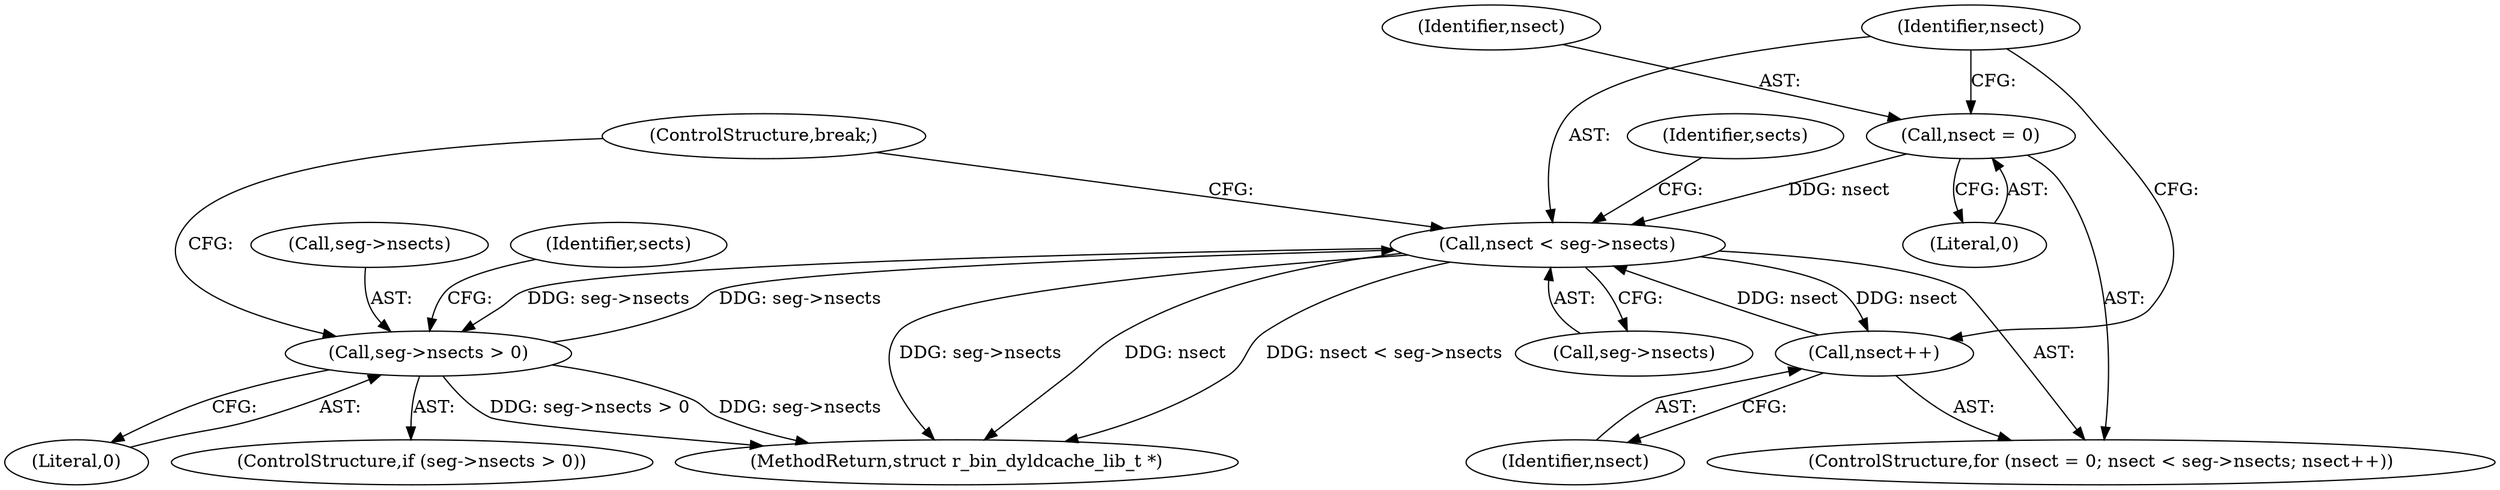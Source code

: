 digraph "0_radare2_4e98402f09a0ef0bb8559a33a4c1988c54938eaf@pointer" {
"1000591" [label="(Call,nsect < seg->nsects)"];
"1000588" [label="(Call,nsect = 0)"];
"1000596" [label="(Call,nsect++)"];
"1000591" [label="(Call,nsect < seg->nsects)"];
"1000569" [label="(Call,seg->nsects > 0)"];
"1000587" [label="(ControlStructure,for (nsect = 0; nsect < seg->nsects; nsect++))"];
"1000590" [label="(Literal,0)"];
"1000597" [label="(Identifier,nsect)"];
"1000573" [label="(Literal,0)"];
"1000570" [label="(Call,seg->nsects)"];
"1000568" [label="(ControlStructure,if (seg->nsects > 0))"];
"1000577" [label="(Identifier,sects)"];
"1000591" [label="(Call,nsect < seg->nsects)"];
"1000631" [label="(ControlStructure,break;)"];
"1000593" [label="(Call,seg->nsects)"];
"1000588" [label="(Call,nsect = 0)"];
"1000596" [label="(Call,nsect++)"];
"1000569" [label="(Call,seg->nsects > 0)"];
"1000735" [label="(MethodReturn,struct r_bin_dyldcache_lib_t *)"];
"1000589" [label="(Identifier,nsect)"];
"1000592" [label="(Identifier,nsect)"];
"1000603" [label="(Identifier,sects)"];
"1000591" -> "1000587"  [label="AST: "];
"1000591" -> "1000593"  [label="CFG: "];
"1000592" -> "1000591"  [label="AST: "];
"1000593" -> "1000591"  [label="AST: "];
"1000603" -> "1000591"  [label="CFG: "];
"1000631" -> "1000591"  [label="CFG: "];
"1000591" -> "1000735"  [label="DDG: nsect"];
"1000591" -> "1000735"  [label="DDG: nsect < seg->nsects"];
"1000591" -> "1000735"  [label="DDG: seg->nsects"];
"1000591" -> "1000569"  [label="DDG: seg->nsects"];
"1000588" -> "1000591"  [label="DDG: nsect"];
"1000596" -> "1000591"  [label="DDG: nsect"];
"1000569" -> "1000591"  [label="DDG: seg->nsects"];
"1000591" -> "1000596"  [label="DDG: nsect"];
"1000588" -> "1000587"  [label="AST: "];
"1000588" -> "1000590"  [label="CFG: "];
"1000589" -> "1000588"  [label="AST: "];
"1000590" -> "1000588"  [label="AST: "];
"1000592" -> "1000588"  [label="CFG: "];
"1000596" -> "1000587"  [label="AST: "];
"1000596" -> "1000597"  [label="CFG: "];
"1000597" -> "1000596"  [label="AST: "];
"1000592" -> "1000596"  [label="CFG: "];
"1000569" -> "1000568"  [label="AST: "];
"1000569" -> "1000573"  [label="CFG: "];
"1000570" -> "1000569"  [label="AST: "];
"1000573" -> "1000569"  [label="AST: "];
"1000577" -> "1000569"  [label="CFG: "];
"1000631" -> "1000569"  [label="CFG: "];
"1000569" -> "1000735"  [label="DDG: seg->nsects > 0"];
"1000569" -> "1000735"  [label="DDG: seg->nsects"];
}
